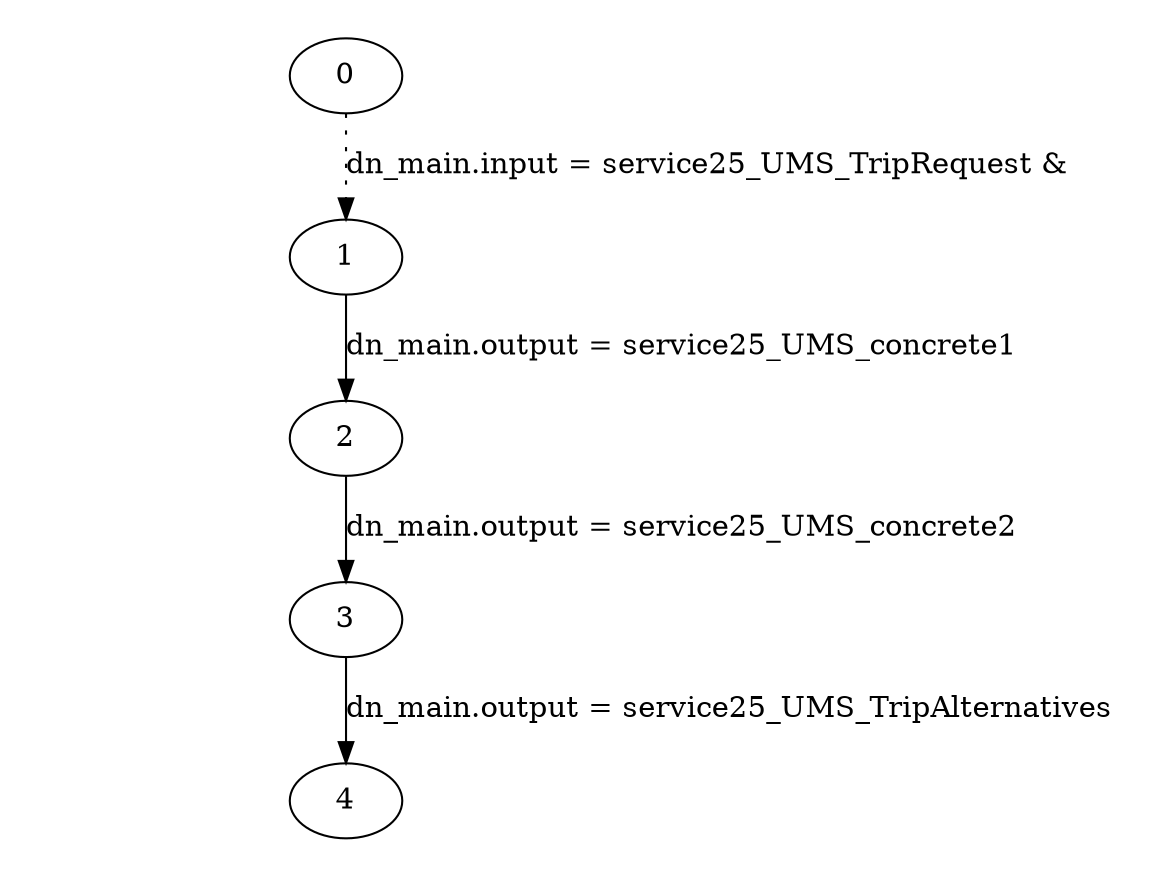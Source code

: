 digraph plan_fsm {
ratio="1.3";
margin="0.2";
size="8.0,11.4";
"0" -> "1" [style=dotted label="dn_main.input = service25_UMS_TripRequest &\n"]
"1" -> "2" [label="dn_main.output = service25_UMS_concrete1"]
"2" -> "3" [label="dn_main.output = service25_UMS_concrete2"]
"3" -> "4" [label="dn_main.output = service25_UMS_TripAlternatives"]
}

